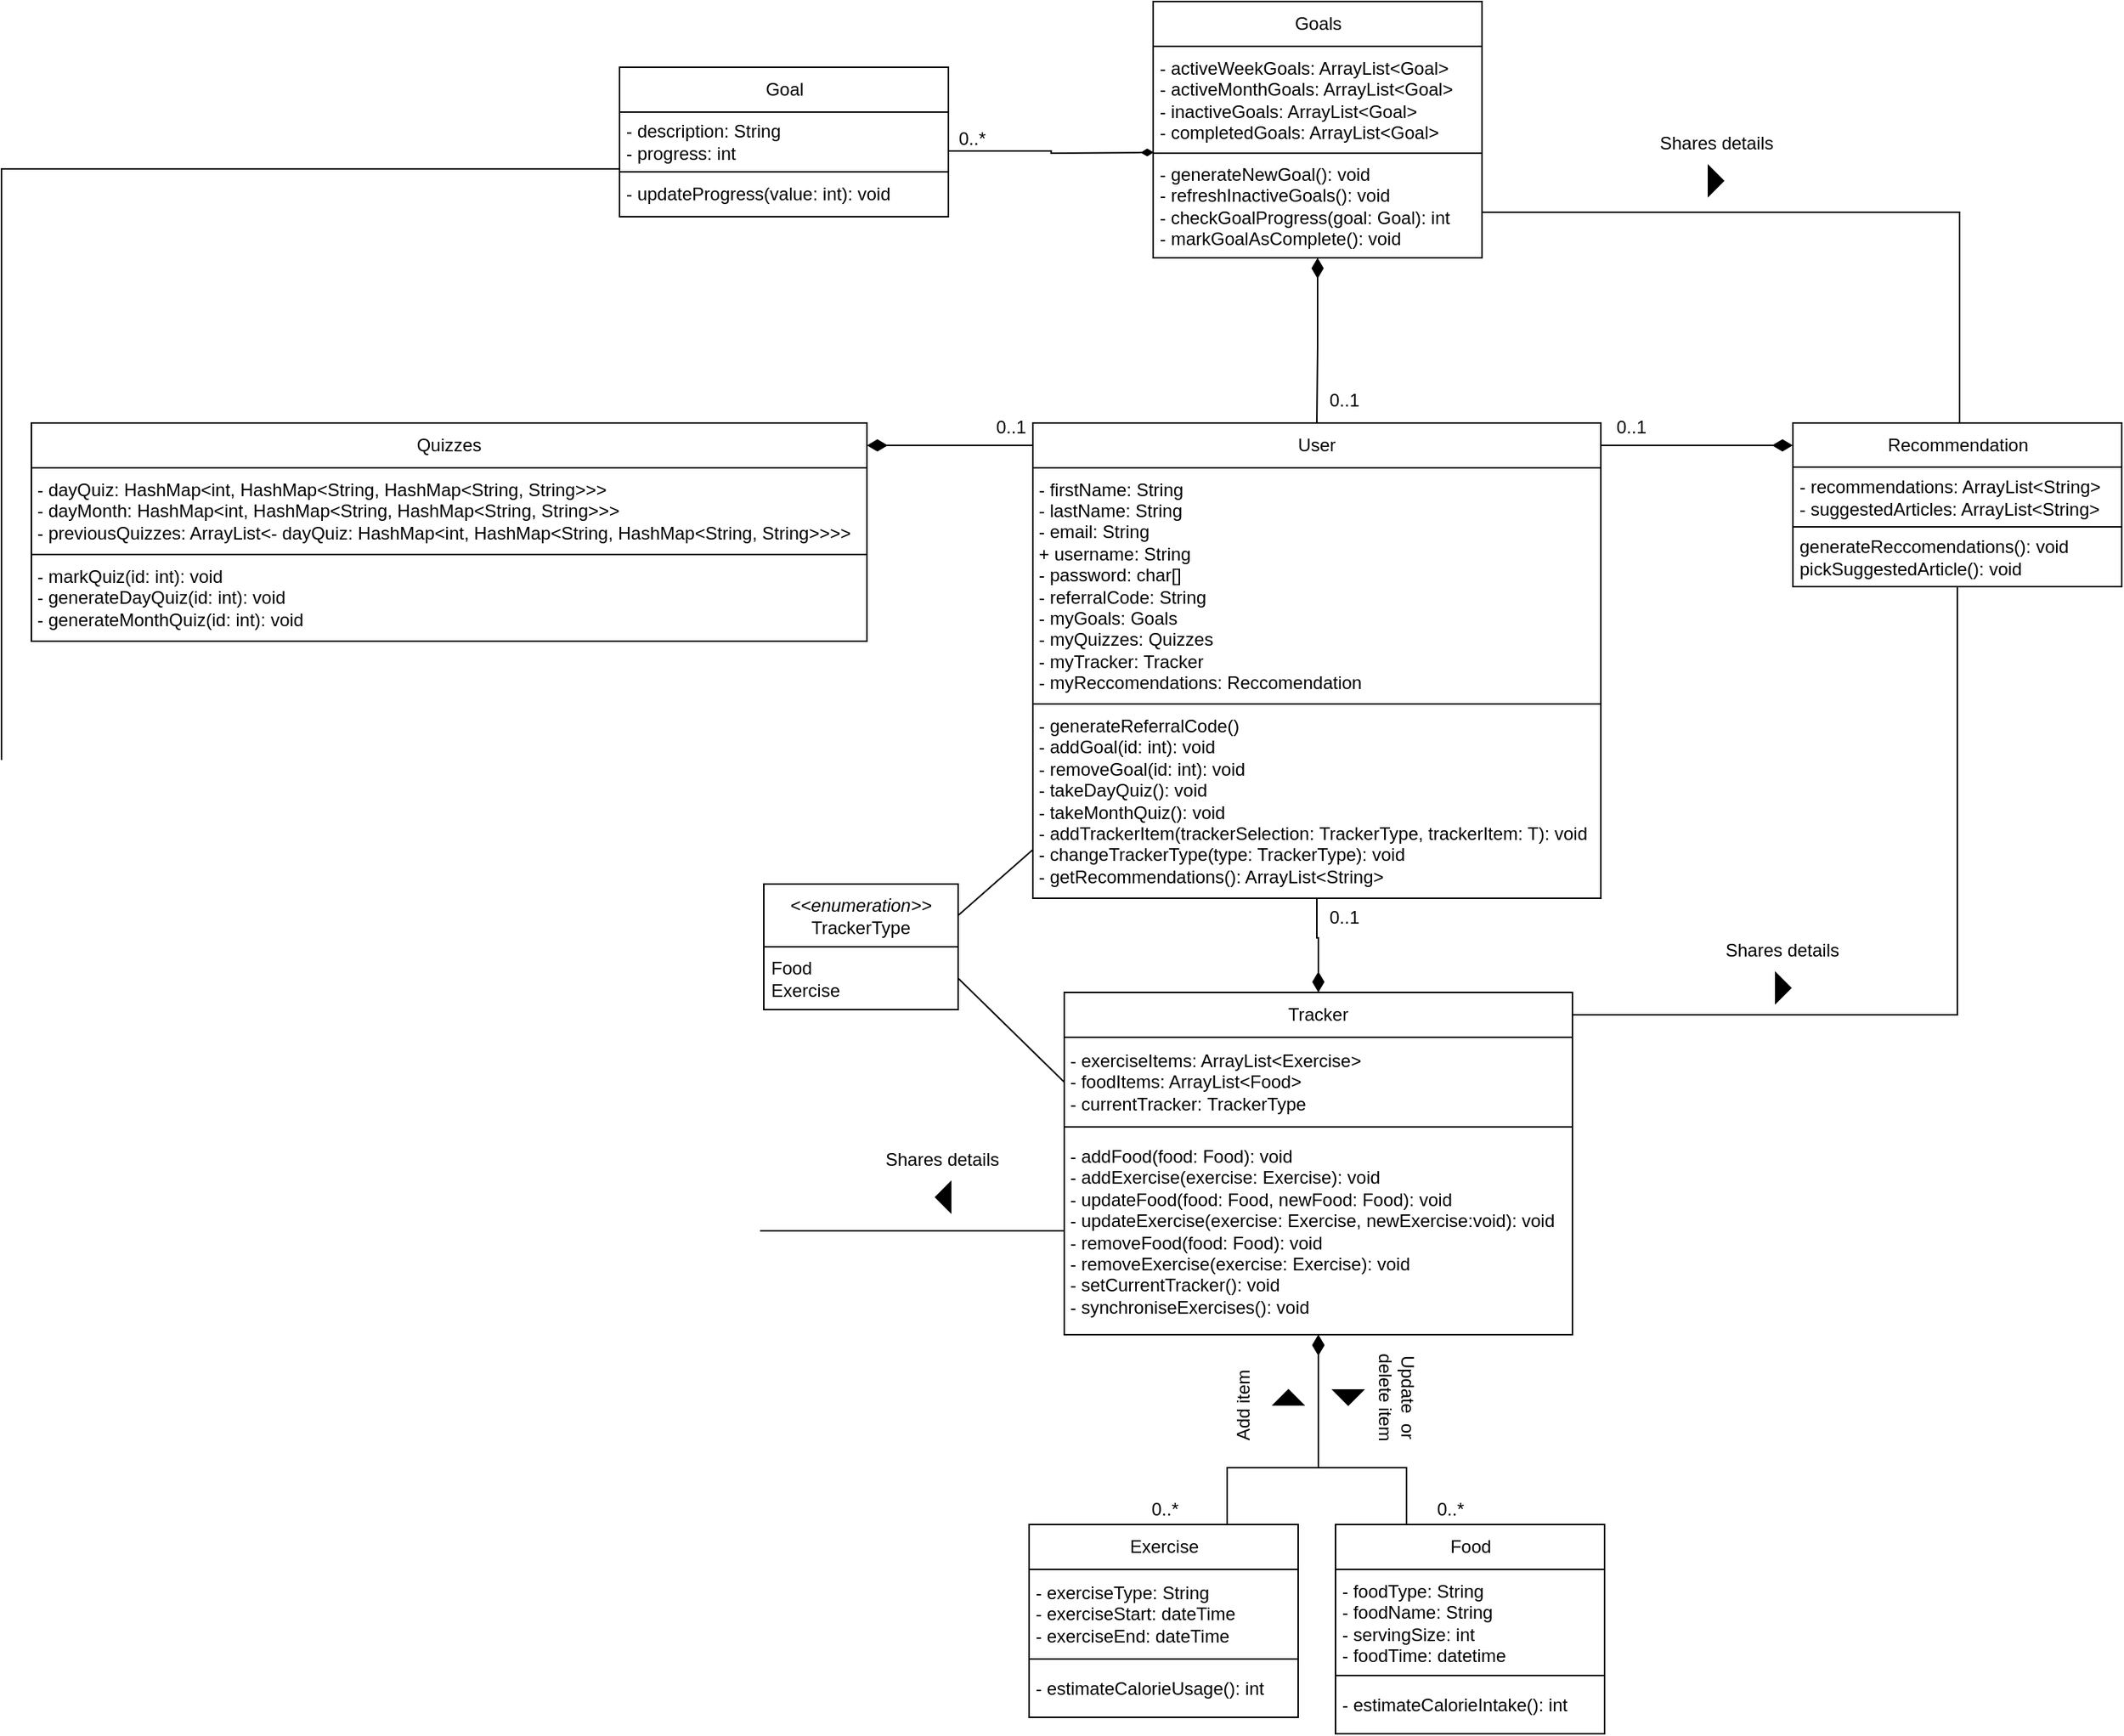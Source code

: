 <mxfile version="20.6.0" type="github">
  <diagram id="1zsrYsu_AoUvq1Fhgnbw" name="Page-1">
    <mxGraphModel dx="3314" dy="1612" grid="1" gridSize="10" guides="1" tooltips="1" connect="1" arrows="1" fold="1" page="0" pageScale="1" pageWidth="827" pageHeight="1169" math="0" shadow="0">
      <root>
        <mxCell id="0" />
        <mxCell id="1" parent="0" />
        <mxCell id="QL_lzWCikUU2BDhphzM5-1" value="User" style="rounded=0;whiteSpace=wrap;html=1;" vertex="1" parent="1">
          <mxGeometry x="20" y="142" width="380" height="30" as="geometry" />
        </mxCell>
        <mxCell id="QL_lzWCikUU2BDhphzM5-2" style="edgeStyle=orthogonalEdgeStyle;rounded=0;orthogonalLoop=1;jettySize=auto;html=1;exitX=0.5;exitY=0;exitDx=0;exitDy=0;entryX=0.5;entryY=1;entryDx=0;entryDy=0;endArrow=none;endFill=0;startArrow=diamondThin;startFill=1;startSize=11;" edge="1" parent="1" source="QL_lzWCikUU2BDhphzM5-4" target="QL_lzWCikUU2BDhphzM5-48">
          <mxGeometry relative="1" as="geometry" />
        </mxCell>
        <mxCell id="QL_lzWCikUU2BDhphzM5-3" style="edgeStyle=orthogonalEdgeStyle;rounded=0;jumpSize=6;orthogonalLoop=1;jettySize=auto;html=1;exitX=1;exitY=0.5;exitDx=0;exitDy=0;entryX=0.5;entryY=1;entryDx=0;entryDy=0;strokeWidth=1;fontSize=12;startArrow=none;startFill=0;endArrow=none;endFill=0;startSize=6;endSize=11;" edge="1" parent="1" source="QL_lzWCikUU2BDhphzM5-4" target="QL_lzWCikUU2BDhphzM5-46">
          <mxGeometry relative="1" as="geometry" />
        </mxCell>
        <mxCell id="QL_lzWCikUU2BDhphzM5-4" value="Tracker" style="rounded=0;whiteSpace=wrap;html=1;" vertex="1" parent="1">
          <mxGeometry x="41" y="523" width="340" height="30" as="geometry" />
        </mxCell>
        <mxCell id="QL_lzWCikUU2BDhphzM5-5" style="edgeStyle=orthogonalEdgeStyle;rounded=0;orthogonalLoop=1;jettySize=auto;html=1;endArrow=diamondThin;endFill=1;endSize=11;exitX=0.75;exitY=0;exitDx=0;exitDy=0;" edge="1" parent="1" source="QL_lzWCikUU2BDhphzM5-6" target="QL_lzWCikUU2BDhphzM5-44">
          <mxGeometry relative="1" as="geometry">
            <Array as="points">
              <mxPoint x="150" y="879" />
              <mxPoint x="150" y="841" />
              <mxPoint x="211" y="841" />
            </Array>
            <mxPoint x="131.067" y="878" as="sourcePoint" />
            <mxPoint x="211" y="746" as="targetPoint" />
          </mxGeometry>
        </mxCell>
        <mxCell id="QL_lzWCikUU2BDhphzM5-6" value="Exercise" style="rounded=0;whiteSpace=wrap;html=1;" vertex="1" parent="1">
          <mxGeometry x="17.5" y="879" width="180" height="30" as="geometry" />
        </mxCell>
        <mxCell id="QL_lzWCikUU2BDhphzM5-7" style="edgeStyle=orthogonalEdgeStyle;rounded=0;orthogonalLoop=1;jettySize=auto;html=1;endArrow=diamondThin;endFill=1;startSize=6;endSize=11;exitX=0.25;exitY=0;exitDx=0;exitDy=0;" edge="1" parent="1" source="QL_lzWCikUU2BDhphzM5-8" target="QL_lzWCikUU2BDhphzM5-44">
          <mxGeometry relative="1" as="geometry">
            <Array as="points">
              <mxPoint x="270" y="879" />
              <mxPoint x="270" y="841" />
              <mxPoint x="211" y="841" />
            </Array>
            <mxPoint x="211" y="746" as="targetPoint" />
          </mxGeometry>
        </mxCell>
        <mxCell id="QL_lzWCikUU2BDhphzM5-8" value="Food" style="rounded=0;whiteSpace=wrap;html=1;" vertex="1" parent="1">
          <mxGeometry x="222.5" y="879" width="180" height="30" as="geometry" />
        </mxCell>
        <mxCell id="QL_lzWCikUU2BDhphzM5-9" style="edgeStyle=orthogonalEdgeStyle;rounded=0;orthogonalLoop=1;jettySize=auto;html=1;entryX=1;entryY=0.5;entryDx=0;entryDy=0;endArrow=none;endFill=0;startArrow=diamondThin;startFill=1;startSize=11;" edge="1" parent="1" source="QL_lzWCikUU2BDhphzM5-10" target="QL_lzWCikUU2BDhphzM5-1">
          <mxGeometry relative="1" as="geometry" />
        </mxCell>
        <mxCell id="QL_lzWCikUU2BDhphzM5-59" style="edgeStyle=orthogonalEdgeStyle;rounded=0;orthogonalLoop=1;jettySize=auto;html=1;entryX=1;entryY=1;entryDx=0;entryDy=0;endArrow=none;endFill=0;" edge="1" parent="1" source="QL_lzWCikUU2BDhphzM5-10" target="QL_lzWCikUU2BDhphzM5-57">
          <mxGeometry relative="1" as="geometry">
            <Array as="points">
              <mxPoint x="640" y="1" />
            </Array>
          </mxGeometry>
        </mxCell>
        <mxCell id="QL_lzWCikUU2BDhphzM5-10" value="Recommendation" style="rounded=0;whiteSpace=wrap;html=1;" vertex="1" parent="1">
          <mxGeometry x="528.5" y="142" width="220" height="30" as="geometry" />
        </mxCell>
        <mxCell id="QL_lzWCikUU2BDhphzM5-11" style="edgeStyle=orthogonalEdgeStyle;rounded=0;orthogonalLoop=1;jettySize=auto;html=1;entryX=0.5;entryY=0;entryDx=0;entryDy=0;endArrow=none;endFill=0;startArrow=diamondThin;startFill=1;endSize=6;jumpSize=6;fontSize=12;strokeWidth=1;startSize=11;exitX=0.5;exitY=1;exitDx=0;exitDy=0;" edge="1" parent="1" source="QL_lzWCikUU2BDhphzM5-58" target="QL_lzWCikUU2BDhphzM5-1">
          <mxGeometry relative="1" as="geometry" />
        </mxCell>
        <mxCell id="QL_lzWCikUU2BDhphzM5-13" value="Goals" style="rounded=0;whiteSpace=wrap;html=1;" vertex="1" parent="1">
          <mxGeometry x="100.5" y="-140" width="220" height="30" as="geometry" />
        </mxCell>
        <mxCell id="QL_lzWCikUU2BDhphzM5-14" style="edgeStyle=orthogonalEdgeStyle;rounded=0;orthogonalLoop=1;jettySize=auto;html=1;entryX=0;entryY=0.5;entryDx=0;entryDy=0;endArrow=none;endFill=0;startArrow=diamondThin;startFill=1;startSize=11;" edge="1" parent="1" source="QL_lzWCikUU2BDhphzM5-15" target="QL_lzWCikUU2BDhphzM5-1">
          <mxGeometry relative="1" as="geometry" />
        </mxCell>
        <mxCell id="QL_lzWCikUU2BDhphzM5-15" value="Quizzes" style="rounded=0;whiteSpace=wrap;html=1;" vertex="1" parent="1">
          <mxGeometry x="-650" y="142" width="559" height="30" as="geometry" />
        </mxCell>
        <mxCell id="QL_lzWCikUU2BDhphzM5-16" value="0..1" style="text;html=1;align=center;verticalAlign=middle;resizable=0;points=[];autosize=1;strokeColor=none;fillColor=none;" vertex="1" parent="1">
          <mxGeometry x="208" y="458" width="40" height="30" as="geometry" />
        </mxCell>
        <mxCell id="QL_lzWCikUU2BDhphzM5-17" value="0..1" style="text;html=1;align=center;verticalAlign=middle;resizable=0;points=[];autosize=1;strokeColor=none;fillColor=none;" vertex="1" parent="1">
          <mxGeometry x="400" y="130" width="40" height="30" as="geometry" />
        </mxCell>
        <mxCell id="QL_lzWCikUU2BDhphzM5-18" value="0..1" style="text;html=1;align=center;verticalAlign=middle;resizable=0;points=[];autosize=1;strokeColor=none;fillColor=none;" vertex="1" parent="1">
          <mxGeometry x="208" y="112" width="40" height="30" as="geometry" />
        </mxCell>
        <mxCell id="QL_lzWCikUU2BDhphzM5-19" value="0..1" style="text;html=1;align=center;verticalAlign=middle;resizable=0;points=[];autosize=1;strokeColor=none;fillColor=none;" vertex="1" parent="1">
          <mxGeometry x="-15" y="130" width="40" height="30" as="geometry" />
        </mxCell>
        <mxCell id="QL_lzWCikUU2BDhphzM5-20" value="0..*" style="text;html=1;align=center;verticalAlign=middle;resizable=0;points=[];autosize=1;strokeColor=none;fillColor=none;" vertex="1" parent="1">
          <mxGeometry x="87.5" y="854" width="40" height="30" as="geometry" />
        </mxCell>
        <mxCell id="QL_lzWCikUU2BDhphzM5-21" value="0..*" style="text;html=1;align=center;verticalAlign=middle;resizable=0;points=[];autosize=1;strokeColor=none;fillColor=none;" vertex="1" parent="1">
          <mxGeometry x="278.5" y="854" width="40" height="30" as="geometry" />
        </mxCell>
        <mxCell id="QL_lzWCikUU2BDhphzM5-22" value="" style="triangle;whiteSpace=wrap;html=1;fontSize=12;fillColor=#000000;rotation=-90;" vertex="1" parent="1">
          <mxGeometry x="186" y="784" width="10" height="20" as="geometry" />
        </mxCell>
        <mxCell id="QL_lzWCikUU2BDhphzM5-23" value="" style="triangle;whiteSpace=wrap;html=1;fontSize=12;fillColor=#000000;rotation=90;" vertex="1" parent="1">
          <mxGeometry x="226" y="784" width="10" height="20" as="geometry" />
        </mxCell>
        <mxCell id="QL_lzWCikUU2BDhphzM5-24" value="Add item" style="text;html=1;strokeColor=none;fillColor=none;align=center;verticalAlign=middle;whiteSpace=wrap;rounded=0;fontSize=12;rotation=-90;" vertex="1" parent="1">
          <mxGeometry x="131" y="784" width="60" height="30" as="geometry" />
        </mxCell>
        <mxCell id="QL_lzWCikUU2BDhphzM5-25" value="Update&amp;nbsp; or delete item" style="text;html=1;strokeColor=none;fillColor=none;align=center;verticalAlign=middle;whiteSpace=wrap;rounded=0;fontSize=12;rotation=90;" vertex="1" parent="1">
          <mxGeometry x="231" y="779" width="65" height="30" as="geometry" />
        </mxCell>
        <mxCell id="QL_lzWCikUU2BDhphzM5-26" value="" style="triangle;whiteSpace=wrap;html=1;fontSize=12;fillColor=#000000;" vertex="1" parent="1">
          <mxGeometry x="517" y="510" width="10" height="20" as="geometry" />
        </mxCell>
        <mxCell id="QL_lzWCikUU2BDhphzM5-27" value="" style="triangle;whiteSpace=wrap;html=1;fontSize=12;fillColor=#000000;" vertex="1" parent="1">
          <mxGeometry x="472" y="-30" width="10" height="20" as="geometry" />
        </mxCell>
        <mxCell id="QL_lzWCikUU2BDhphzM5-28" value="Shares details" style="text;html=1;strokeColor=none;fillColor=none;align=center;verticalAlign=middle;whiteSpace=wrap;rounded=0;fontSize=12;" vertex="1" parent="1">
          <mxGeometry x="437.5" y="-60" width="79" height="30" as="geometry" />
        </mxCell>
        <mxCell id="QL_lzWCikUU2BDhphzM5-29" value="Shares details" style="text;html=1;strokeColor=none;fillColor=none;align=center;verticalAlign=middle;whiteSpace=wrap;rounded=0;fontSize=12;" vertex="1" parent="1">
          <mxGeometry x="482" y="480" width="79" height="30" as="geometry" />
        </mxCell>
        <mxCell id="QL_lzWCikUU2BDhphzM5-30" value="- exerciseType: String&lt;br&gt;- exerciseStart: dateTime&lt;br&gt;- exerciseEnd: dateTime" style="rounded=0;whiteSpace=wrap;html=1;align=left;spacingLeft=2;" vertex="1" parent="1">
          <mxGeometry x="17.5" y="909" width="180" height="60" as="geometry" />
        </mxCell>
        <mxCell id="QL_lzWCikUU2BDhphzM5-33" value="- estimateCalorieUsage(): int" style="rounded=0;whiteSpace=wrap;html=1;align=left;spacingLeft=2;" vertex="1" parent="1">
          <mxGeometry x="17.5" y="969" width="180" height="39" as="geometry" />
        </mxCell>
        <mxCell id="QL_lzWCikUU2BDhphzM5-34" value="- foodType: String&lt;br&gt;- foodName: String&lt;br&gt;- servingSize: int&lt;br&gt;- foodTime: datetime" style="rounded=0;whiteSpace=wrap;html=1;align=left;spacingLeft=2;" vertex="1" parent="1">
          <mxGeometry x="222.5" y="909" width="180" height="71" as="geometry" />
        </mxCell>
        <mxCell id="QL_lzWCikUU2BDhphzM5-35" value="- estimateCalorieIntake(): int" style="rounded=0;whiteSpace=wrap;html=1;align=left;spacingLeft=2;" vertex="1" parent="1">
          <mxGeometry x="222.5" y="980" width="180" height="39" as="geometry" />
        </mxCell>
        <mxCell id="QL_lzWCikUU2BDhphzM5-42" value="- exerciseItems: ArrayList&amp;lt;Exercise&amp;gt;&lt;br&gt;- foodItems: ArrayList&amp;lt;Food&amp;gt;&lt;br&gt;- currentTracker:&amp;nbsp;&lt;span style=&quot;text-align: center;&quot;&gt;TrackerType&lt;/span&gt;" style="rounded=0;whiteSpace=wrap;html=1;align=left;spacingLeft=2;" vertex="1" parent="1">
          <mxGeometry x="41" y="553" width="340" height="60" as="geometry" />
        </mxCell>
        <mxCell id="QL_lzWCikUU2BDhphzM5-68" style="edgeStyle=orthogonalEdgeStyle;rounded=0;orthogonalLoop=1;jettySize=auto;html=1;entryX=0;entryY=0.75;entryDx=0;entryDy=0;startArrow=none;startFill=0;endArrow=none;endFill=0;" edge="1" parent="1" source="QL_lzWCikUU2BDhphzM5-44" target="QL_lzWCikUU2BDhphzM5-61">
          <mxGeometry relative="1" as="geometry">
            <Array as="points">
              <mxPoint x="-670" y="683" />
              <mxPoint x="-670" y="-28" />
            </Array>
          </mxGeometry>
        </mxCell>
        <mxCell id="QL_lzWCikUU2BDhphzM5-44" value="- addFood(food: Food): void&lt;br&gt;- addExercise(exercise: Exercise): void&lt;br&gt;- updateFood(food: Food, newFood: Food): void&lt;br&gt;- updateExercise(exercise: Exercise, newExercise:void): void&lt;br&gt;- removeFood(food: Food): void&lt;br&gt;- removeExercise(exercise: Exercise): void&lt;br&gt;- setCurrentTracker(): void&lt;br&gt;- synchroniseExercises(): void" style="rounded=0;whiteSpace=wrap;html=1;align=left;spacingLeft=2;" vertex="1" parent="1">
          <mxGeometry x="41" y="613" width="340" height="139" as="geometry" />
        </mxCell>
        <mxCell id="QL_lzWCikUU2BDhphzM5-45" value="- recommendations: ArrayList&amp;lt;String&amp;gt;&lt;br&gt;- suggestedArticles: ArrayList&amp;lt;String&amp;gt;" style="rounded=0;whiteSpace=wrap;html=1;align=left;spacingLeft=2;" vertex="1" parent="1">
          <mxGeometry x="528.5" y="171.5" width="220" height="40" as="geometry" />
        </mxCell>
        <mxCell id="QL_lzWCikUU2BDhphzM5-46" value="generateReccomendations(): void&lt;br&gt;pickSuggestedArticle(): void" style="rounded=0;whiteSpace=wrap;html=1;align=left;spacingLeft=2;" vertex="1" parent="1">
          <mxGeometry x="528.5" y="211.5" width="220" height="40" as="geometry" />
        </mxCell>
        <mxCell id="QL_lzWCikUU2BDhphzM5-47" value="- firstName: String&lt;br&gt;- lastName: String&lt;br&gt;- email: String&lt;br&gt;+ username: String&lt;br&gt;- password: char[]&lt;br&gt;- referralCode: String&lt;br&gt;- myGoals: Goals&lt;br&gt;- myQuizzes: Quizzes&lt;br&gt;- myTracker: Tracker&lt;br&gt;- myReccomendations: Reccomendation" style="rounded=0;whiteSpace=wrap;html=1;align=left;spacingLeft=2;" vertex="1" parent="1">
          <mxGeometry x="20" y="172" width="380" height="158" as="geometry" />
        </mxCell>
        <mxCell id="QL_lzWCikUU2BDhphzM5-48" value="- generateReferralCode()&lt;br&gt;- addGoal(id: int): void&lt;br&gt;- removeGoal(id: int): void&lt;br&gt;- takeDayQuiz(): void&lt;br&gt;- takeMonthQuiz(): void&lt;br&gt;- addTrackerItem(trackerSelection:&amp;nbsp;&lt;span style=&quot;text-align: center;&quot;&gt;TrackerType&lt;/span&gt;, trackerItem: T): void&lt;br&gt;- changeTrackerType(type: TrackerType): void&lt;br&gt;- getRecommendations(): ArrayList&amp;lt;String&amp;gt;" style="rounded=0;whiteSpace=wrap;html=1;align=left;spacingLeft=2;" vertex="1" parent="1">
          <mxGeometry x="20" y="330" width="380" height="130" as="geometry" />
        </mxCell>
        <mxCell id="QL_lzWCikUU2BDhphzM5-51" style="rounded=0;orthogonalLoop=1;jettySize=auto;html=1;exitX=1;exitY=0.5;exitDx=0;exitDy=0;endArrow=none;endFill=0;entryX=0;entryY=0.75;entryDx=0;entryDy=0;" edge="1" parent="1" source="QL_lzWCikUU2BDhphzM5-49" target="QL_lzWCikUU2BDhphzM5-48">
          <mxGeometry relative="1" as="geometry" />
        </mxCell>
        <mxCell id="QL_lzWCikUU2BDhphzM5-49" value="&lt;i&gt;&amp;lt;&amp;lt;enumeration&amp;gt;&amp;gt;&lt;/i&gt;&lt;br&gt;TrackerType" style="rounded=0;whiteSpace=wrap;html=1;" vertex="1" parent="1">
          <mxGeometry x="-160" y="450.5" width="130" height="42" as="geometry" />
        </mxCell>
        <mxCell id="QL_lzWCikUU2BDhphzM5-52" style="edgeStyle=none;rounded=0;orthogonalLoop=1;jettySize=auto;html=1;exitX=1;exitY=0.5;exitDx=0;exitDy=0;entryX=0;entryY=0.5;entryDx=0;entryDy=0;endArrow=none;endFill=0;" edge="1" parent="1" source="QL_lzWCikUU2BDhphzM5-50" target="QL_lzWCikUU2BDhphzM5-42">
          <mxGeometry relative="1" as="geometry" />
        </mxCell>
        <mxCell id="QL_lzWCikUU2BDhphzM5-50" value="&lt;div style=&quot;&quot;&gt;&lt;span style=&quot;background-color: initial;&quot;&gt;Food&lt;/span&gt;&lt;/div&gt;&lt;div style=&quot;&quot;&gt;&lt;span style=&quot;background-color: initial;&quot;&gt;Exercise&lt;/span&gt;&lt;/div&gt;" style="rounded=0;whiteSpace=wrap;html=1;align=left;spacingLeft=3;" vertex="1" parent="1">
          <mxGeometry x="-160" y="492.5" width="130" height="42" as="geometry" />
        </mxCell>
        <mxCell id="QL_lzWCikUU2BDhphzM5-53" value="- dayQuiz: HashMap&amp;lt;int, HashMap&amp;lt;String, HashMap&amp;lt;String, String&amp;gt;&amp;gt;&amp;gt;&lt;br&gt;- dayMonth: HashMap&amp;lt;int, HashMap&amp;lt;String, HashMap&amp;lt;String, String&amp;gt;&amp;gt;&amp;gt;&lt;br&gt;- previousQuizzes: ArrayList&amp;lt;- dayQuiz: HashMap&amp;lt;int, HashMap&amp;lt;String, HashMap&amp;lt;String, String&amp;gt;&amp;gt;&amp;gt;&amp;gt;" style="rounded=0;whiteSpace=wrap;html=1;align=left;spacingLeft=2;" vertex="1" parent="1">
          <mxGeometry x="-650" y="172" width="559" height="58" as="geometry" />
        </mxCell>
        <mxCell id="QL_lzWCikUU2BDhphzM5-54" value="- markQuiz(id: int): void&lt;br&gt;- generateDayQuiz(id: int): void&lt;br&gt;- generateMonthQuiz(id: int): void" style="rounded=0;whiteSpace=wrap;html=1;align=left;spacingLeft=2;" vertex="1" parent="1">
          <mxGeometry x="-650" y="230" width="559" height="58" as="geometry" />
        </mxCell>
        <mxCell id="QL_lzWCikUU2BDhphzM5-57" value="- activeWeekGoals: ArrayList&amp;lt;Goal&amp;gt;&lt;br&gt;- activeMonthGoals: ArrayList&amp;lt;Goal&amp;gt;&lt;br&gt;- inactiveGoals: ArrayList&amp;lt;Goal&amp;gt;&lt;br&gt;- completedGoals: ArrayList&amp;lt;Goal&amp;gt;" style="rounded=0;whiteSpace=wrap;html=1;align=left;spacingLeft=2;" vertex="1" parent="1">
          <mxGeometry x="100.5" y="-110" width="220" height="71.5" as="geometry" />
        </mxCell>
        <mxCell id="QL_lzWCikUU2BDhphzM5-67" style="edgeStyle=orthogonalEdgeStyle;rounded=0;orthogonalLoop=1;jettySize=auto;html=1;entryX=1.001;entryY=0.65;entryDx=0;entryDy=0;entryPerimeter=0;startArrow=diamondThin;startFill=1;endArrow=none;endFill=0;" edge="1" parent="1" target="QL_lzWCikUU2BDhphzM5-61">
          <mxGeometry relative="1" as="geometry">
            <mxPoint x="101" y="-39" as="sourcePoint" />
            <mxPoint x="-18.5" y="-36.68" as="targetPoint" />
            <Array as="points" />
          </mxGeometry>
        </mxCell>
        <mxCell id="QL_lzWCikUU2BDhphzM5-58" value="- generateNewGoal(): void&lt;br&gt;- refreshInactiveGoals(): void&lt;br&gt;- checkGoalProgress(goal: Goal): int&lt;br&gt;- markGoalAsComplete(): void" style="rounded=0;whiteSpace=wrap;html=1;align=left;spacingLeft=2;" vertex="1" parent="1">
          <mxGeometry x="100.5" y="-38.5" width="220" height="70" as="geometry" />
        </mxCell>
        <mxCell id="QL_lzWCikUU2BDhphzM5-60" value="Goal" style="rounded=0;whiteSpace=wrap;html=1;" vertex="1" parent="1">
          <mxGeometry x="-256.5" y="-96" width="220" height="30" as="geometry" />
        </mxCell>
        <mxCell id="QL_lzWCikUU2BDhphzM5-61" value="- description: String&lt;br&gt;- progress: int" style="rounded=0;whiteSpace=wrap;html=1;align=left;spacingLeft=2;" vertex="1" parent="1">
          <mxGeometry x="-256.5" y="-66" width="220" height="40" as="geometry" />
        </mxCell>
        <mxCell id="QL_lzWCikUU2BDhphzM5-62" value="- updateProgress(value: int): void" style="rounded=0;whiteSpace=wrap;html=1;align=left;spacingLeft=2;" vertex="1" parent="1">
          <mxGeometry x="-256.5" y="-26" width="220" height="30" as="geometry" />
        </mxCell>
        <mxCell id="QL_lzWCikUU2BDhphzM5-64" value="0..*" style="text;html=1;align=center;verticalAlign=middle;resizable=0;points=[];autosize=1;strokeColor=none;fillColor=none;" vertex="1" parent="1">
          <mxGeometry x="-41" y="-63" width="40" height="30" as="geometry" />
        </mxCell>
        <mxCell id="QL_lzWCikUU2BDhphzM5-69" value="" style="triangle;whiteSpace=wrap;html=1;fontSize=12;fillColor=#000000;rotation=-180;" vertex="1" parent="1">
          <mxGeometry x="-45" y="650" width="10" height="20" as="geometry" />
        </mxCell>
        <mxCell id="QL_lzWCikUU2BDhphzM5-70" value="Shares details" style="text;html=1;strokeColor=none;fillColor=none;align=center;verticalAlign=middle;whiteSpace=wrap;rounded=0;fontSize=12;" vertex="1" parent="1">
          <mxGeometry x="-80" y="620" width="79" height="30" as="geometry" />
        </mxCell>
      </root>
    </mxGraphModel>
  </diagram>
</mxfile>
